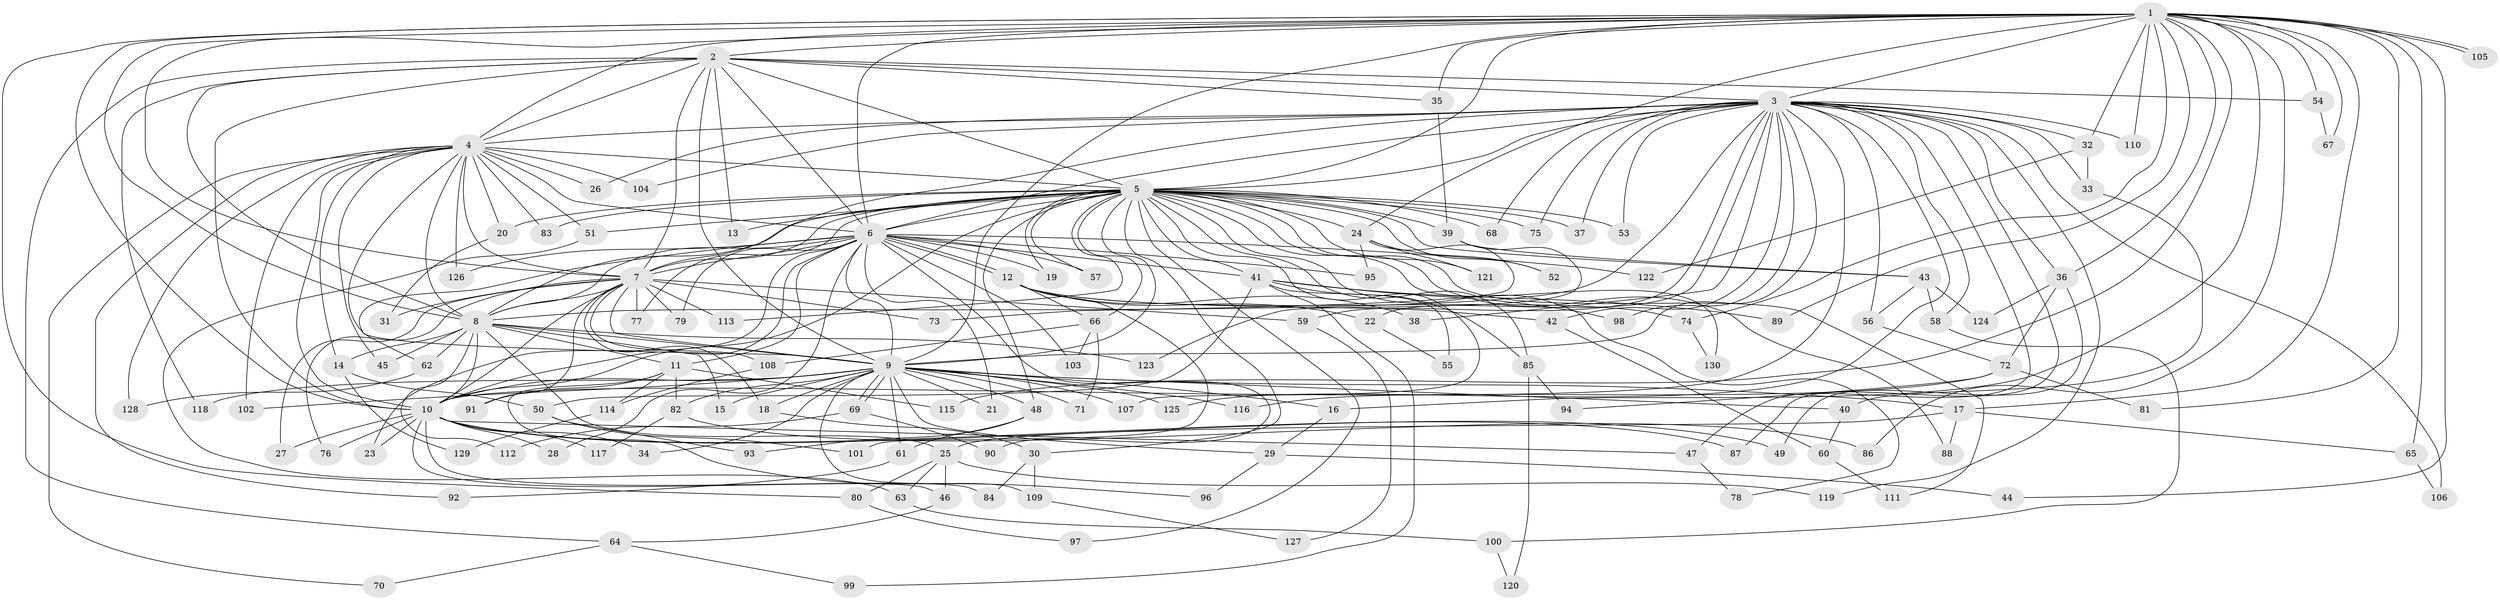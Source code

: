 // coarse degree distribution, {44: 0.009523809523809525, 14: 0.009523809523809525, 18: 0.009523809523809525, 42: 0.009523809523809525, 22: 0.009523809523809525, 16: 0.009523809523809525, 15: 0.009523809523809525, 26: 0.009523809523809525, 7: 0.009523809523809525, 8: 0.01904761904761905, 2: 0.5428571428571428, 3: 0.19047619047619047, 5: 0.047619047619047616, 6: 0.01904761904761905, 4: 0.08571428571428572, 1: 0.009523809523809525}
// Generated by graph-tools (version 1.1) at 2025/41/03/06/25 10:41:32]
// undirected, 130 vertices, 285 edges
graph export_dot {
graph [start="1"]
  node [color=gray90,style=filled];
  1;
  2;
  3;
  4;
  5;
  6;
  7;
  8;
  9;
  10;
  11;
  12;
  13;
  14;
  15;
  16;
  17;
  18;
  19;
  20;
  21;
  22;
  23;
  24;
  25;
  26;
  27;
  28;
  29;
  30;
  31;
  32;
  33;
  34;
  35;
  36;
  37;
  38;
  39;
  40;
  41;
  42;
  43;
  44;
  45;
  46;
  47;
  48;
  49;
  50;
  51;
  52;
  53;
  54;
  55;
  56;
  57;
  58;
  59;
  60;
  61;
  62;
  63;
  64;
  65;
  66;
  67;
  68;
  69;
  70;
  71;
  72;
  73;
  74;
  75;
  76;
  77;
  78;
  79;
  80;
  81;
  82;
  83;
  84;
  85;
  86;
  87;
  88;
  89;
  90;
  91;
  92;
  93;
  94;
  95;
  96;
  97;
  98;
  99;
  100;
  101;
  102;
  103;
  104;
  105;
  106;
  107;
  108;
  109;
  110;
  111;
  112;
  113;
  114;
  115;
  116;
  117;
  118;
  119;
  120;
  121;
  122;
  123;
  124;
  125;
  126;
  127;
  128;
  129;
  130;
  1 -- 2;
  1 -- 3;
  1 -- 4;
  1 -- 5;
  1 -- 6;
  1 -- 7;
  1 -- 8;
  1 -- 9;
  1 -- 10;
  1 -- 16;
  1 -- 17;
  1 -- 24;
  1 -- 32;
  1 -- 35;
  1 -- 36;
  1 -- 44;
  1 -- 54;
  1 -- 65;
  1 -- 67;
  1 -- 74;
  1 -- 80;
  1 -- 81;
  1 -- 86;
  1 -- 89;
  1 -- 105;
  1 -- 105;
  1 -- 110;
  1 -- 115;
  2 -- 3;
  2 -- 4;
  2 -- 5;
  2 -- 6;
  2 -- 7;
  2 -- 8;
  2 -- 9;
  2 -- 10;
  2 -- 13;
  2 -- 35;
  2 -- 54;
  2 -- 64;
  2 -- 118;
  3 -- 4;
  3 -- 5;
  3 -- 6;
  3 -- 7;
  3 -- 8;
  3 -- 9;
  3 -- 10;
  3 -- 22;
  3 -- 26;
  3 -- 32;
  3 -- 33;
  3 -- 36;
  3 -- 37;
  3 -- 38;
  3 -- 42;
  3 -- 47;
  3 -- 53;
  3 -- 56;
  3 -- 58;
  3 -- 59;
  3 -- 68;
  3 -- 75;
  3 -- 87;
  3 -- 98;
  3 -- 104;
  3 -- 106;
  3 -- 110;
  3 -- 119;
  3 -- 125;
  4 -- 5;
  4 -- 6;
  4 -- 7;
  4 -- 8;
  4 -- 9;
  4 -- 10;
  4 -- 14;
  4 -- 20;
  4 -- 26;
  4 -- 45;
  4 -- 51;
  4 -- 70;
  4 -- 83;
  4 -- 92;
  4 -- 102;
  4 -- 104;
  4 -- 126;
  4 -- 128;
  5 -- 6;
  5 -- 7;
  5 -- 8;
  5 -- 9;
  5 -- 10;
  5 -- 13;
  5 -- 19;
  5 -- 20;
  5 -- 24;
  5 -- 30;
  5 -- 37;
  5 -- 39;
  5 -- 41;
  5 -- 43;
  5 -- 48;
  5 -- 51;
  5 -- 52;
  5 -- 53;
  5 -- 57;
  5 -- 66;
  5 -- 68;
  5 -- 75;
  5 -- 77;
  5 -- 78;
  5 -- 83;
  5 -- 85;
  5 -- 88;
  5 -- 97;
  5 -- 107;
  5 -- 111;
  5 -- 113;
  5 -- 121;
  5 -- 130;
  6 -- 7;
  6 -- 8;
  6 -- 9;
  6 -- 10;
  6 -- 11;
  6 -- 12;
  6 -- 12;
  6 -- 19;
  6 -- 21;
  6 -- 23;
  6 -- 28;
  6 -- 41;
  6 -- 57;
  6 -- 62;
  6 -- 79;
  6 -- 90;
  6 -- 95;
  6 -- 103;
  6 -- 122;
  6 -- 126;
  7 -- 8;
  7 -- 9;
  7 -- 10;
  7 -- 18;
  7 -- 27;
  7 -- 31;
  7 -- 59;
  7 -- 73;
  7 -- 76;
  7 -- 77;
  7 -- 79;
  7 -- 91;
  7 -- 108;
  7 -- 113;
  8 -- 9;
  8 -- 10;
  8 -- 11;
  8 -- 14;
  8 -- 15;
  8 -- 25;
  8 -- 45;
  8 -- 62;
  8 -- 112;
  8 -- 123;
  9 -- 10;
  9 -- 15;
  9 -- 16;
  9 -- 17;
  9 -- 18;
  9 -- 21;
  9 -- 29;
  9 -- 34;
  9 -- 40;
  9 -- 48;
  9 -- 61;
  9 -- 69;
  9 -- 69;
  9 -- 71;
  9 -- 82;
  9 -- 102;
  9 -- 107;
  9 -- 109;
  9 -- 116;
  9 -- 118;
  9 -- 125;
  10 -- 23;
  10 -- 27;
  10 -- 28;
  10 -- 34;
  10 -- 46;
  10 -- 47;
  10 -- 49;
  10 -- 76;
  10 -- 84;
  10 -- 87;
  10 -- 117;
  11 -- 82;
  11 -- 91;
  11 -- 96;
  11 -- 114;
  11 -- 115;
  12 -- 22;
  12 -- 38;
  12 -- 42;
  12 -- 66;
  12 -- 74;
  12 -- 101;
  14 -- 50;
  14 -- 129;
  16 -- 29;
  17 -- 25;
  17 -- 65;
  17 -- 88;
  18 -- 30;
  20 -- 31;
  22 -- 55;
  24 -- 52;
  24 -- 73;
  24 -- 95;
  24 -- 121;
  25 -- 46;
  25 -- 63;
  25 -- 80;
  25 -- 119;
  29 -- 44;
  29 -- 96;
  30 -- 84;
  30 -- 109;
  32 -- 33;
  32 -- 122;
  33 -- 40;
  35 -- 39;
  36 -- 49;
  36 -- 72;
  36 -- 124;
  39 -- 43;
  39 -- 123;
  40 -- 60;
  41 -- 50;
  41 -- 55;
  41 -- 85;
  41 -- 89;
  41 -- 98;
  41 -- 99;
  42 -- 60;
  43 -- 56;
  43 -- 58;
  43 -- 124;
  46 -- 64;
  47 -- 78;
  48 -- 61;
  48 -- 93;
  50 -- 93;
  50 -- 101;
  51 -- 63;
  54 -- 67;
  56 -- 72;
  58 -- 100;
  59 -- 127;
  60 -- 111;
  61 -- 92;
  62 -- 128;
  63 -- 100;
  64 -- 70;
  64 -- 99;
  65 -- 106;
  66 -- 71;
  66 -- 103;
  66 -- 108;
  69 -- 90;
  69 -- 112;
  72 -- 81;
  72 -- 94;
  72 -- 116;
  74 -- 130;
  80 -- 97;
  82 -- 86;
  82 -- 117;
  85 -- 94;
  85 -- 120;
  100 -- 120;
  108 -- 114;
  109 -- 127;
  114 -- 129;
}
